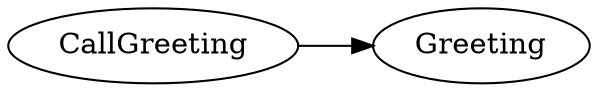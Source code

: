 digraph LoomCalls {
  rankdir=LR;
  "CallGreeting";
  "Greeting";
  "CallGreeting" -> "Greeting";
}